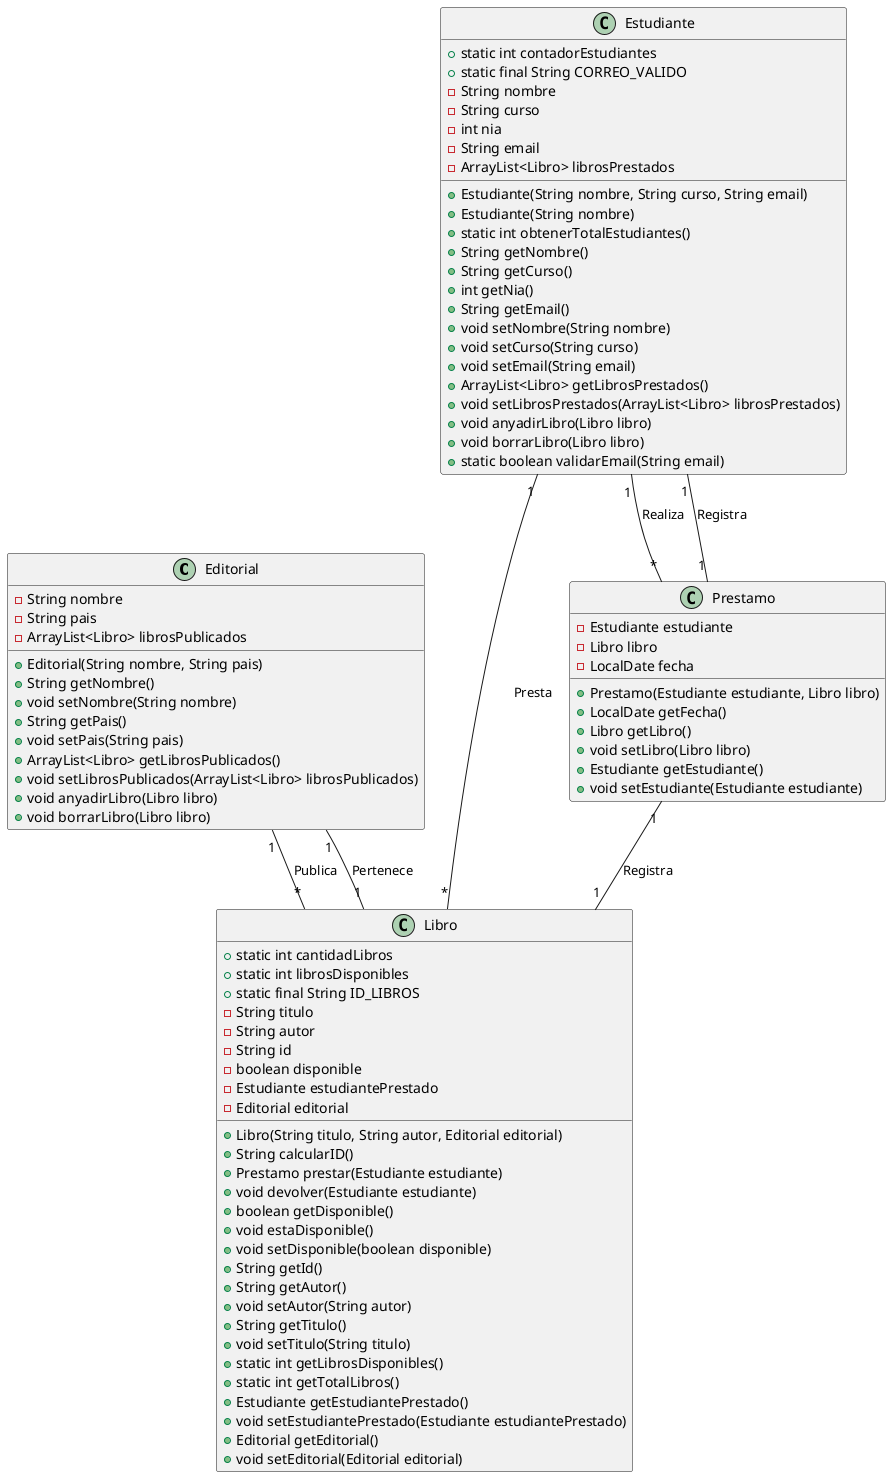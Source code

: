 @startuml

class Editorial {
    - String nombre
    - String pais
    - ArrayList<Libro> librosPublicados
    + Editorial(String nombre, String pais)
    + String getNombre()
    + void setNombre(String nombre)
    + String getPais()
    + void setPais(String pais)
    + ArrayList<Libro> getLibrosPublicados()
    + void setLibrosPublicados(ArrayList<Libro> librosPublicados)
    + void anyadirLibro(Libro libro)
    + void borrarLibro(Libro libro)
}

class Estudiante {
    + static int contadorEstudiantes
    + static final String CORREO_VALIDO
    - String nombre
    - String curso
    - int nia
    - String email
    - ArrayList<Libro> librosPrestados
    + Estudiante(String nombre, String curso, String email)
    + Estudiante(String nombre)
    + static int obtenerTotalEstudiantes()
    + String getNombre()
    + String getCurso()
    + int getNia()
    + String getEmail()
    + void setNombre(String nombre)
    + void setCurso(String curso)
    + void setEmail(String email)
    + ArrayList<Libro> getLibrosPrestados()
    + void setLibrosPrestados(ArrayList<Libro> librosPrestados)
    + void anyadirLibro(Libro libro)
    + void borrarLibro(Libro libro)
    + static boolean validarEmail(String email)
}

class Libro {
    + static int cantidadLibros
    + static int librosDisponibles
    + static final String ID_LIBROS
    - String titulo
    - String autor
    - String id
    - boolean disponible
    - Estudiante estudiantePrestado
    - Editorial editorial
    + Libro(String titulo, String autor, Editorial editorial)
    + String calcularID()
    + Prestamo prestar(Estudiante estudiante)
    + void devolver(Estudiante estudiante)
    + boolean getDisponible()
    + void estaDisponible()
    + void setDisponible(boolean disponible)
    + String getId()
    + String getAutor()
    + void setAutor(String autor)
    + String getTitulo()
    + void setTitulo(String titulo)
    + static int getLibrosDisponibles()
    + static int getTotalLibros()
    + Estudiante getEstudiantePrestado()
    + void setEstudiantePrestado(Estudiante estudiantePrestado)
    + Editorial getEditorial()
    + void setEditorial(Editorial editorial)
}

class Prestamo {
    - Estudiante estudiante
    - Libro libro
    - LocalDate fecha
    + Prestamo(Estudiante estudiante, Libro libro)
    + LocalDate getFecha()
    + Libro getLibro()
    + void setLibro(Libro libro)
    + Estudiante getEstudiante()
    + void setEstudiante(Estudiante estudiante)
}

Editorial "1" -- "*" Libro : Publica
Estudiante "1" -- "*" Libro : Presta
Estudiante "1" -- "*" Prestamo : Realiza
Libro "1" -- "1" Editorial : Pertenece
Prestamo "1" -- "1" Libro : Registra
Prestamo "1" -- "1" Estudiante : Registra

@enduml
